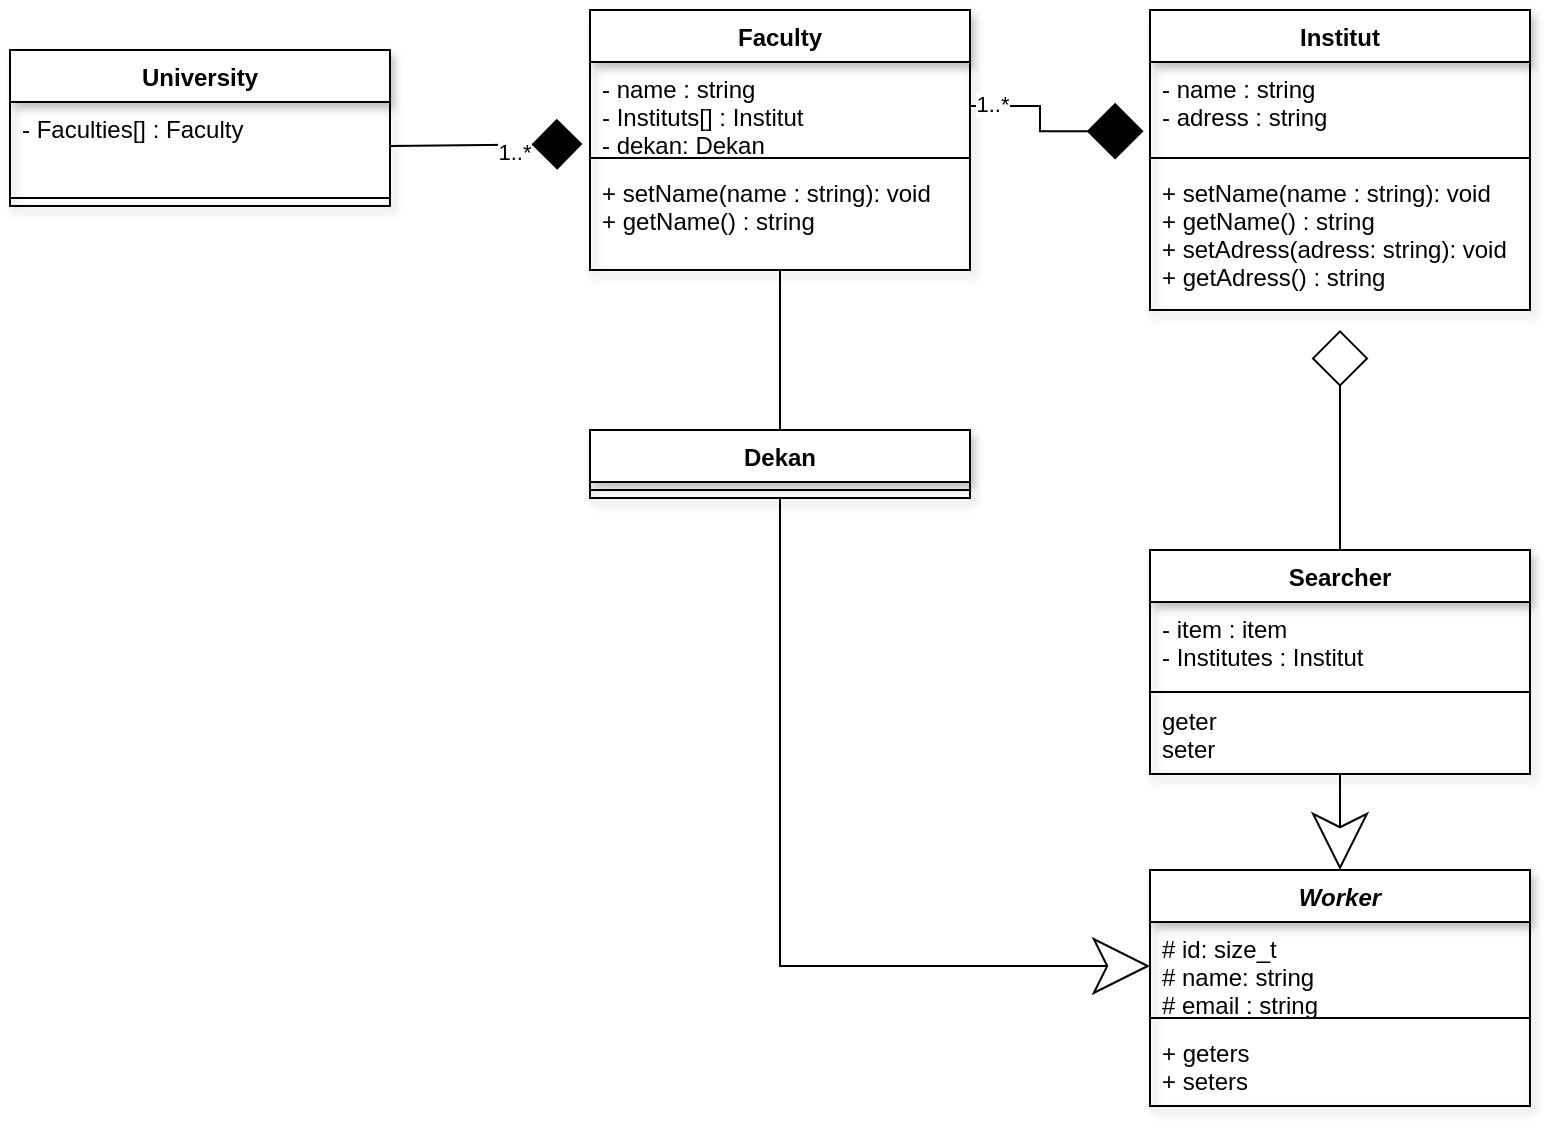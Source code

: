 <mxfile version="14.4.2" type="github">
  <diagram id="ga8Eyx0R0dnI47a1ck-I" name="Page-1">
    <mxGraphModel dx="865" dy="490" grid="1" gridSize="10" guides="1" tooltips="1" connect="1" arrows="1" fold="1" page="1" pageScale="1" pageWidth="827" pageHeight="1169" math="0" shadow="0">
      <root>
        <mxCell id="0" />
        <mxCell id="1" parent="0" />
        <mxCell id="BEVveeXb6Ck2c--d9WDv-6" style="rounded=0;orthogonalLoop=1;jettySize=auto;html=1;entryX=-0.02;entryY=0.932;entryDx=0;entryDy=0;entryPerimeter=0;endArrow=diamond;endFill=1;endSize=23;startSize=23;exitX=1;exitY=0.5;exitDx=0;exitDy=0;" parent="1" source="BEVveeXb6Ck2c--d9WDv-2" target="QPdnE1CLUlIL2td6pCKr-2" edge="1">
          <mxGeometry relative="1" as="geometry">
            <mxPoint x="220" y="103.367" as="sourcePoint" />
          </mxGeometry>
        </mxCell>
        <mxCell id="BEVveeXb6Ck2c--d9WDv-7" value="1..*" style="edgeLabel;html=1;align=center;verticalAlign=middle;resizable=0;points=[];" parent="BEVveeXb6Ck2c--d9WDv-6" vertex="1" connectable="0">
          <mxGeometry x="0.279" y="-3" relative="1" as="geometry">
            <mxPoint as="offset" />
          </mxGeometry>
        </mxCell>
        <mxCell id="B22s-Yo0bM5c4fi7S5wt-9" style="edgeStyle=orthogonalEdgeStyle;rounded=0;orthogonalLoop=1;jettySize=auto;html=1;endArrow=none;endFill=0;endSize=26;entryX=0.5;entryY=0;entryDx=0;entryDy=0;" edge="1" parent="1" source="QPdnE1CLUlIL2td6pCKr-1" target="B22s-Yo0bM5c4fi7S5wt-10">
          <mxGeometry relative="1" as="geometry">
            <mxPoint x="425" y="210" as="targetPoint" />
          </mxGeometry>
        </mxCell>
        <mxCell id="QPdnE1CLUlIL2td6pCKr-1" value="Faculty" style="swimlane;fontStyle=1;align=center;verticalAlign=top;childLayout=stackLayout;horizontal=1;startSize=26;horizontalStack=0;resizeParent=1;resizeParentMax=0;resizeLast=0;collapsible=1;marginBottom=0;shadow=1;" parent="1" vertex="1">
          <mxGeometry x="330" y="20" width="190" height="130" as="geometry" />
        </mxCell>
        <mxCell id="QPdnE1CLUlIL2td6pCKr-2" value="- name : string&#xa;- Instituts[] : Institut&#xa;- dekan: Dekan" style="text;strokeColor=none;fillColor=none;align=left;verticalAlign=top;spacingLeft=4;spacingRight=4;overflow=hidden;rotatable=0;points=[[0,0.5],[1,0.5]];portConstraint=eastwest;" parent="QPdnE1CLUlIL2td6pCKr-1" vertex="1">
          <mxGeometry y="26" width="190" height="44" as="geometry" />
        </mxCell>
        <mxCell id="QPdnE1CLUlIL2td6pCKr-3" value="" style="line;strokeWidth=1;fillColor=none;align=left;verticalAlign=middle;spacingTop=-1;spacingLeft=3;spacingRight=3;rotatable=0;labelPosition=right;points=[];portConstraint=eastwest;" parent="QPdnE1CLUlIL2td6pCKr-1" vertex="1">
          <mxGeometry y="70" width="190" height="8" as="geometry" />
        </mxCell>
        <mxCell id="QPdnE1CLUlIL2td6pCKr-4" value="+ setName(name : string): void&#xa;+ getName() : string" style="text;strokeColor=none;fillColor=none;align=left;verticalAlign=top;spacingLeft=4;spacingRight=4;overflow=hidden;rotatable=0;points=[[0,0.5],[1,0.5]];portConstraint=eastwest;" parent="QPdnE1CLUlIL2td6pCKr-1" vertex="1">
          <mxGeometry y="78" width="190" height="52" as="geometry" />
        </mxCell>
        <mxCell id="QPdnE1CLUlIL2td6pCKr-9" value="Worker" style="swimlane;fontStyle=3;align=center;verticalAlign=top;childLayout=stackLayout;horizontal=1;startSize=26;horizontalStack=0;resizeParent=1;resizeParentMax=0;resizeLast=0;collapsible=1;marginBottom=0;glass=0;rounded=0;shadow=1;" parent="1" vertex="1">
          <mxGeometry x="610" y="450" width="190" height="118" as="geometry" />
        </mxCell>
        <mxCell id="QPdnE1CLUlIL2td6pCKr-10" value="# id: size_t&#xa;# name: string&#xa;# email : string" style="text;strokeColor=none;fillColor=none;align=left;verticalAlign=top;spacingLeft=4;spacingRight=4;overflow=hidden;rotatable=0;points=[[0,0.5],[1,0.5]];portConstraint=eastwest;" parent="QPdnE1CLUlIL2td6pCKr-9" vertex="1">
          <mxGeometry y="26" width="190" height="44" as="geometry" />
        </mxCell>
        <mxCell id="QPdnE1CLUlIL2td6pCKr-11" value="" style="line;strokeWidth=1;fillColor=none;align=left;verticalAlign=middle;spacingTop=-1;spacingLeft=3;spacingRight=3;rotatable=0;labelPosition=right;points=[];portConstraint=eastwest;" parent="QPdnE1CLUlIL2td6pCKr-9" vertex="1">
          <mxGeometry y="70" width="190" height="8" as="geometry" />
        </mxCell>
        <mxCell id="QPdnE1CLUlIL2td6pCKr-12" value="+ geters &#xa;+ seters" style="text;strokeColor=none;fillColor=none;align=left;verticalAlign=top;spacingLeft=4;spacingRight=4;overflow=hidden;rotatable=0;points=[[0,0.5],[1,0.5]];portConstraint=eastwest;" parent="QPdnE1CLUlIL2td6pCKr-9" vertex="1">
          <mxGeometry y="78" width="190" height="40" as="geometry" />
        </mxCell>
        <mxCell id="BEVveeXb6Ck2c--d9WDv-1" value="University" style="swimlane;fontStyle=1;align=center;verticalAlign=top;childLayout=stackLayout;horizontal=1;startSize=26;horizontalStack=0;resizeParent=1;resizeParentMax=0;resizeLast=0;collapsible=1;marginBottom=0;glass=0;shadow=1;" parent="1" vertex="1">
          <mxGeometry x="40" y="40" width="190" height="78" as="geometry" />
        </mxCell>
        <mxCell id="BEVveeXb6Ck2c--d9WDv-2" value="- Faculties[] : Faculty" style="text;strokeColor=none;fillColor=none;align=left;verticalAlign=top;spacingLeft=4;spacingRight=4;overflow=hidden;rotatable=0;points=[[0,0.5],[1,0.5]];portConstraint=eastwest;" parent="BEVveeXb6Ck2c--d9WDv-1" vertex="1">
          <mxGeometry y="26" width="190" height="44" as="geometry" />
        </mxCell>
        <mxCell id="BEVveeXb6Ck2c--d9WDv-3" value="" style="line;strokeWidth=1;fillColor=none;align=left;verticalAlign=middle;spacingTop=-1;spacingLeft=3;spacingRight=3;rotatable=0;labelPosition=right;points=[];portConstraint=eastwest;" parent="BEVveeXb6Ck2c--d9WDv-1" vertex="1">
          <mxGeometry y="70" width="190" height="8" as="geometry" />
        </mxCell>
        <mxCell id="B22s-Yo0bM5c4fi7S5wt-2" value="Institut" style="swimlane;fontStyle=1;align=center;verticalAlign=top;childLayout=stackLayout;horizontal=1;startSize=26;horizontalStack=0;resizeParent=1;resizeParentMax=0;resizeLast=0;collapsible=1;marginBottom=0;shadow=1;" vertex="1" parent="1">
          <mxGeometry x="610" y="20" width="190" height="150" as="geometry" />
        </mxCell>
        <mxCell id="B22s-Yo0bM5c4fi7S5wt-3" value="- name : string&#xa;- adress : string" style="text;strokeColor=none;fillColor=none;align=left;verticalAlign=top;spacingLeft=4;spacingRight=4;overflow=hidden;rotatable=0;points=[[0,0.5],[1,0.5]];portConstraint=eastwest;" vertex="1" parent="B22s-Yo0bM5c4fi7S5wt-2">
          <mxGeometry y="26" width="190" height="44" as="geometry" />
        </mxCell>
        <mxCell id="B22s-Yo0bM5c4fi7S5wt-4" value="" style="line;strokeWidth=1;fillColor=none;align=left;verticalAlign=middle;spacingTop=-1;spacingLeft=3;spacingRight=3;rotatable=0;labelPosition=right;points=[];portConstraint=eastwest;" vertex="1" parent="B22s-Yo0bM5c4fi7S5wt-2">
          <mxGeometry y="70" width="190" height="8" as="geometry" />
        </mxCell>
        <mxCell id="B22s-Yo0bM5c4fi7S5wt-5" value="+ setName(name : string): void&#xa;+ getName() : string&#xa;+ setAdress(adress: string): void&#xa;+ getAdress() : string&#xa;" style="text;strokeColor=none;fillColor=none;align=left;verticalAlign=top;spacingLeft=4;spacingRight=4;overflow=hidden;rotatable=0;points=[[0,0.5],[1,0.5]];portConstraint=eastwest;" vertex="1" parent="B22s-Yo0bM5c4fi7S5wt-2">
          <mxGeometry y="78" width="190" height="72" as="geometry" />
        </mxCell>
        <mxCell id="B22s-Yo0bM5c4fi7S5wt-1" style="edgeStyle=orthogonalEdgeStyle;rounded=0;orthogonalLoop=1;jettySize=auto;html=1;entryX=-0.017;entryY=0.786;entryDx=0;entryDy=0;entryPerimeter=0;endArrow=diamond;endFill=1;endSize=26;verticalAlign=middle;" edge="1" parent="1" source="QPdnE1CLUlIL2td6pCKr-2" target="B22s-Yo0bM5c4fi7S5wt-3">
          <mxGeometry relative="1" as="geometry">
            <mxPoint x="600" y="68" as="targetPoint" />
          </mxGeometry>
        </mxCell>
        <mxCell id="B22s-Yo0bM5c4fi7S5wt-8" value="1..*" style="edgeLabel;html=1;align=center;verticalAlign=middle;resizable=0;points=[];" vertex="1" connectable="0" parent="B22s-Yo0bM5c4fi7S5wt-1">
          <mxGeometry x="-0.788" y="1" relative="1" as="geometry">
            <mxPoint as="offset" />
          </mxGeometry>
        </mxCell>
        <mxCell id="B22s-Yo0bM5c4fi7S5wt-10" value="Dekan" style="swimlane;fontStyle=1;align=center;verticalAlign=top;childLayout=stackLayout;horizontal=1;startSize=26;horizontalStack=0;resizeParent=1;resizeParentMax=0;resizeLast=0;collapsible=1;marginBottom=0;glass=0;rounded=0;shadow=1;" vertex="1" parent="1">
          <mxGeometry x="330" y="230" width="190" height="34" as="geometry" />
        </mxCell>
        <mxCell id="B22s-Yo0bM5c4fi7S5wt-12" value="" style="line;strokeWidth=1;fillColor=none;align=left;verticalAlign=middle;spacingTop=-1;spacingLeft=3;spacingRight=3;rotatable=0;labelPosition=right;points=[];portConstraint=eastwest;" vertex="1" parent="B22s-Yo0bM5c4fi7S5wt-10">
          <mxGeometry y="26" width="190" height="8" as="geometry" />
        </mxCell>
        <mxCell id="B22s-Yo0bM5c4fi7S5wt-15" style="edgeStyle=orthogonalEdgeStyle;rounded=0;orthogonalLoop=1;jettySize=auto;html=1;entryX=0;entryY=0.5;entryDx=0;entryDy=0;endArrow=classic;endFill=0;endSize=26;exitX=0.5;exitY=1;exitDx=0;exitDy=0;" edge="1" parent="1" source="B22s-Yo0bM5c4fi7S5wt-10" target="QPdnE1CLUlIL2td6pCKr-10">
          <mxGeometry relative="1" as="geometry">
            <mxPoint x="520" y="278" as="sourcePoint" />
          </mxGeometry>
        </mxCell>
        <mxCell id="B22s-Yo0bM5c4fi7S5wt-25" style="edgeStyle=orthogonalEdgeStyle;rounded=0;orthogonalLoop=1;jettySize=auto;html=1;entryX=0.5;entryY=0;entryDx=0;entryDy=0;endArrow=classic;endFill=0;endSize=26;" edge="1" parent="1" source="B22s-Yo0bM5c4fi7S5wt-20" target="QPdnE1CLUlIL2td6pCKr-9">
          <mxGeometry relative="1" as="geometry" />
        </mxCell>
        <mxCell id="B22s-Yo0bM5c4fi7S5wt-27" style="edgeStyle=orthogonalEdgeStyle;rounded=0;orthogonalLoop=1;jettySize=auto;html=1;exitX=0.5;exitY=0;exitDx=0;exitDy=0;endArrow=diamond;endFill=0;endSize=26;" edge="1" parent="1" source="B22s-Yo0bM5c4fi7S5wt-20">
          <mxGeometry relative="1" as="geometry">
            <mxPoint x="705" y="180" as="targetPoint" />
          </mxGeometry>
        </mxCell>
        <mxCell id="B22s-Yo0bM5c4fi7S5wt-20" value="Searcher" style="swimlane;fontStyle=1;align=center;verticalAlign=top;childLayout=stackLayout;horizontal=1;startSize=26;horizontalStack=0;resizeParent=1;resizeParentMax=0;resizeLast=0;collapsible=1;marginBottom=0;shadow=1;" vertex="1" parent="1">
          <mxGeometry x="610" y="290" width="190" height="112" as="geometry" />
        </mxCell>
        <mxCell id="B22s-Yo0bM5c4fi7S5wt-21" value="- item : item&#xa;- Institutes : Institut" style="text;strokeColor=none;fillColor=none;align=left;verticalAlign=top;spacingLeft=4;spacingRight=4;overflow=hidden;rotatable=0;points=[[0,0.5],[1,0.5]];portConstraint=eastwest;" vertex="1" parent="B22s-Yo0bM5c4fi7S5wt-20">
          <mxGeometry y="26" width="190" height="44" as="geometry" />
        </mxCell>
        <mxCell id="B22s-Yo0bM5c4fi7S5wt-22" value="" style="line;strokeWidth=1;fillColor=none;align=left;verticalAlign=middle;spacingTop=-1;spacingLeft=3;spacingRight=3;rotatable=0;labelPosition=right;points=[];portConstraint=eastwest;" vertex="1" parent="B22s-Yo0bM5c4fi7S5wt-20">
          <mxGeometry y="70" width="190" height="2" as="geometry" />
        </mxCell>
        <mxCell id="B22s-Yo0bM5c4fi7S5wt-23" value="geter&#xa;seter" style="text;strokeColor=none;fillColor=none;align=left;verticalAlign=top;spacingLeft=4;spacingRight=4;overflow=hidden;rotatable=0;points=[[0,0.5],[1,0.5]];portConstraint=eastwest;" vertex="1" parent="B22s-Yo0bM5c4fi7S5wt-20">
          <mxGeometry y="72" width="190" height="40" as="geometry" />
        </mxCell>
      </root>
    </mxGraphModel>
  </diagram>
</mxfile>
